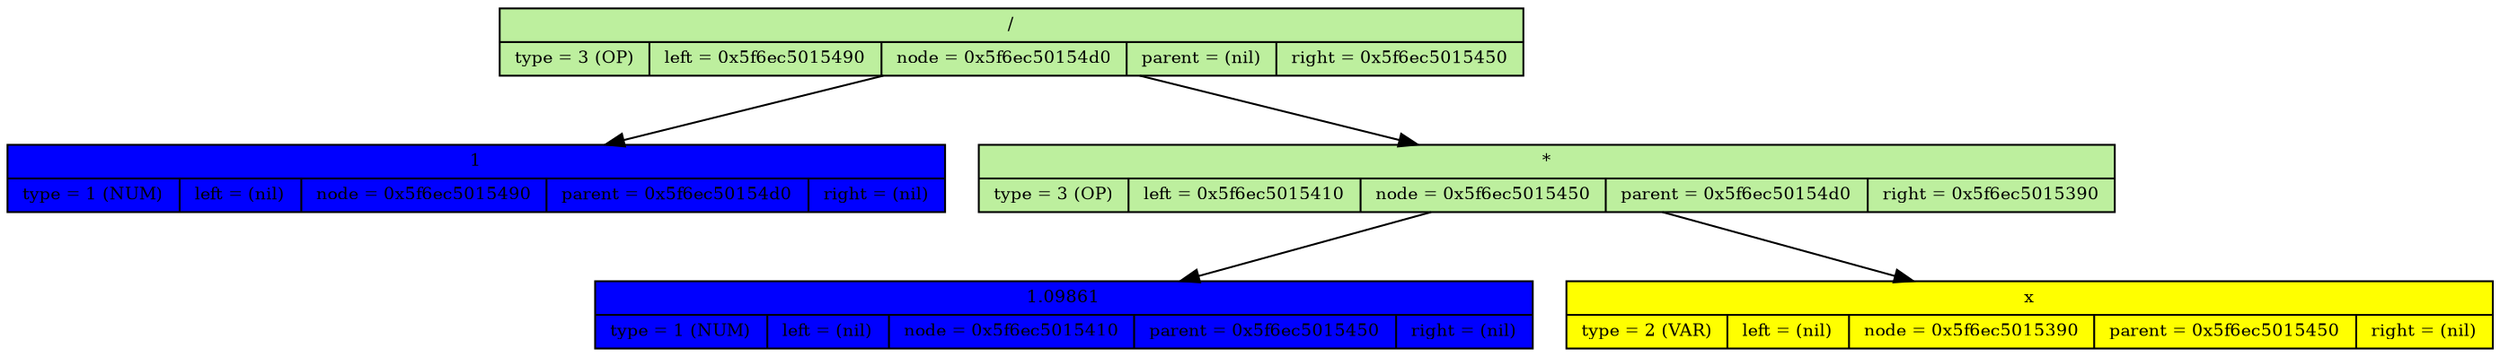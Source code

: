 digraph
{
	node[fontsize=9]

	node_0x5f6ec50154d0 [shape=record, label = "{/| {type = 3 (OP) | left = 0x5f6ec5015490 | node = 0x5f6ec50154d0 | parent = (nil) | right = 0x5f6ec5015450}}" style="filled",fillcolor="#BDEF9E"]

	node_0x5f6ec5015490 [shape=record, label = "{1| {type = 1 (NUM) | left = (nil) | node = 0x5f6ec5015490 | parent = 0x5f6ec50154d0 | right = (nil)}}" style="filled",fillcolor="blue"]

	edge[color="black",fontsize=12]
	node_0x5f6ec50154d0 -> node_0x5f6ec5015490

	node_0x5f6ec5015450 [shape=record, label = "{*| {type = 3 (OP) | left = 0x5f6ec5015410 | node = 0x5f6ec5015450 | parent = 0x5f6ec50154d0 | right = 0x5f6ec5015390}}" style="filled",fillcolor="#BDEF9E"]

	edge[color="black",fontsize=12]
	node_0x5f6ec50154d0 -> node_0x5f6ec5015450

	node_0x5f6ec5015410 [shape=record, label = "{1.09861| {type = 1 (NUM) | left = (nil) | node = 0x5f6ec5015410 | parent = 0x5f6ec5015450 | right = (nil)}}" style="filled",fillcolor="blue"]

	edge[color="black",fontsize=12]
	node_0x5f6ec5015450 -> node_0x5f6ec5015410

	node_0x5f6ec5015390 [shape=record, label = "{x| {type = 2 (VAR) | left = (nil) | node = 0x5f6ec5015390 | parent = 0x5f6ec5015450 | right = (nil)}}" style="filled",fillcolor="yellow"]

	edge[color="black",fontsize=12]
	node_0x5f6ec5015450 -> node_0x5f6ec5015390

	}